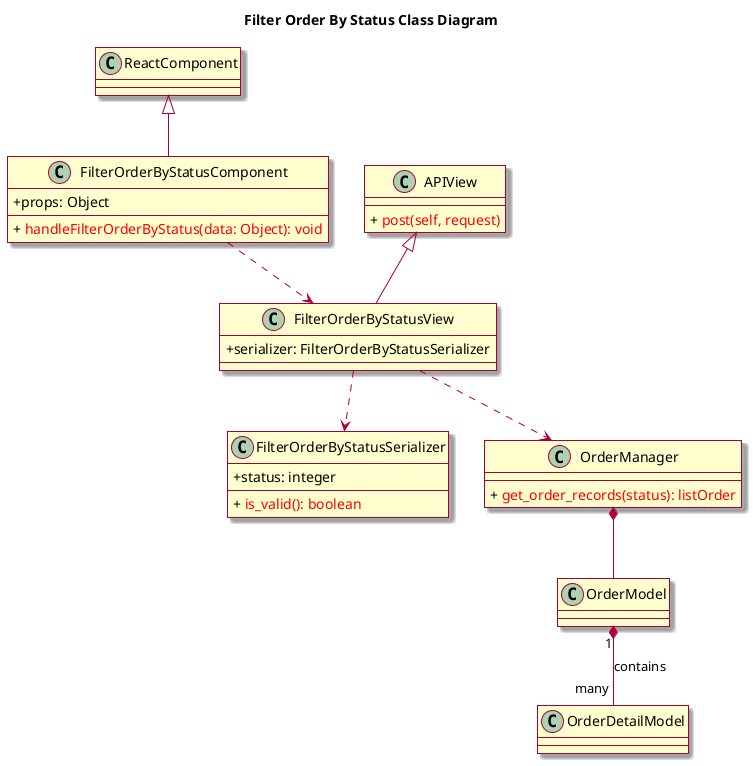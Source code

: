 @startuml
skin rose
skinparam classAttributeIconSize 0

title Filter Order By Status Class Diagram
class ReactComponent

class FilterOrderByStatusComponent {
	+ props: Object
	+ {method} <color:red> handleFilterOrderByStatus(data: Object): void
}

class FilterOrderByStatusView {
	+ serializer: FilterOrderByStatusSerializer
}

class APIView {
	+ {method} <color:red> post(self, request)
}

class FilterOrderByStatusSerializer {
	+  status: integer
	+ {method} <color:red> is_valid(): boolean
}

class OrderManager {
	+ {method} <color:red> get_order_records(status): listOrder
}

class OrderModel {
}
class OrderDetailModel {
}
ReactComponent <|-- FilterOrderByStatusComponent
APIView <|-- FilterOrderByStatusView
FilterOrderByStatusComponent ..> FilterOrderByStatusView
FilterOrderByStatusView ..> FilterOrderByStatusSerializer
FilterOrderByStatusView ..> OrderManager
OrderManager *-- OrderModel
OrderModel "1" *-- "many" OrderDetailModel : contains
@enduml
